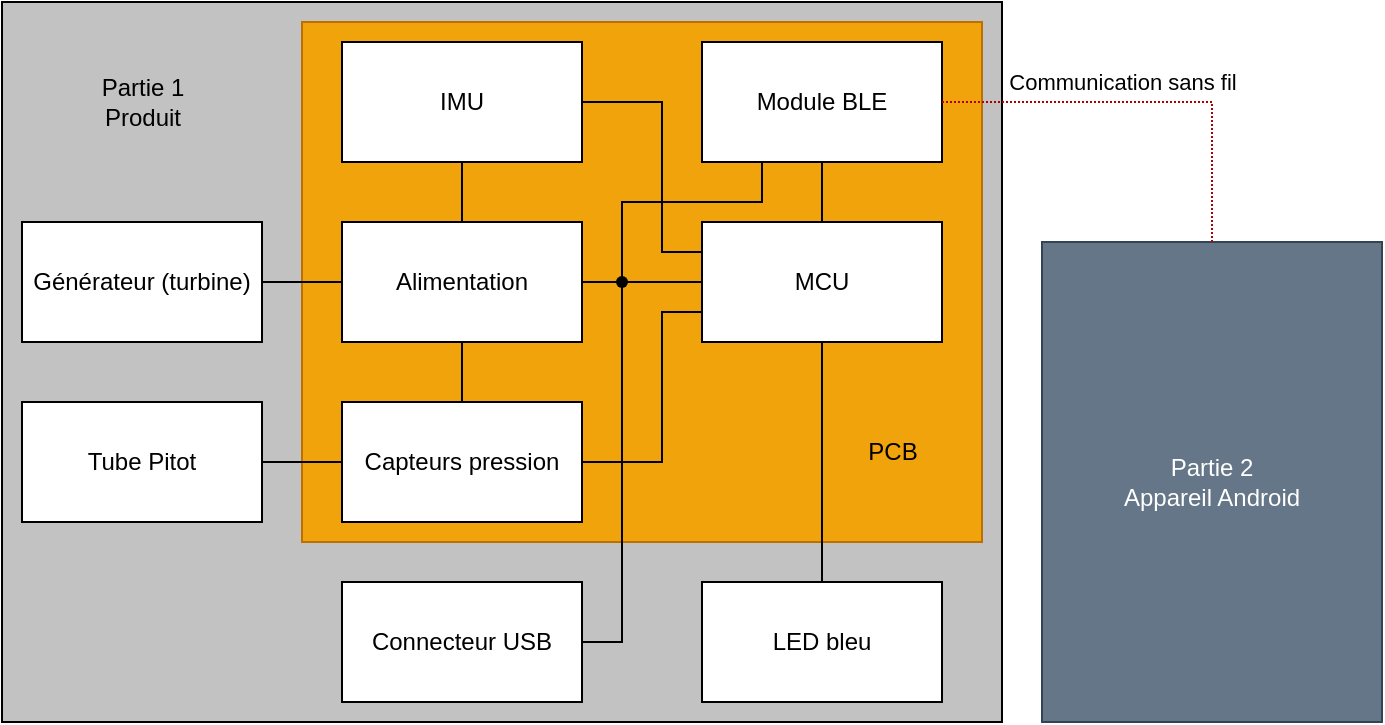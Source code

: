 <mxfile version="20.6.0"><diagram id="SIJ5Aryt0CdrIKUSF-ZM" name="Page-1"><mxGraphModel dx="981" dy="538" grid="1" gridSize="10" guides="1" tooltips="1" connect="1" arrows="1" fold="1" page="1" pageScale="1" pageWidth="1169" pageHeight="1654" math="0" shadow="0"><root><mxCell id="0"/><mxCell id="1" parent="0"/><mxCell id="ZXaSeXjnJ3P-zzGFi4Rx-47" value="" style="rounded=0;whiteSpace=wrap;html=1;fillColor=#C2C2C2;" parent="1" vertex="1"><mxGeometry x="20" y="260" width="500" height="360" as="geometry"/></mxCell><mxCell id="ZXaSeXjnJ3P-zzGFi4Rx-8" value="" style="rounded=0;whiteSpace=wrap;html=1;fillColor=#f0a30a;fontColor=#000000;strokeColor=#BD7000;fillStyle=auto;" parent="1" vertex="1"><mxGeometry x="170" y="270" width="340" height="260" as="geometry"/></mxCell><mxCell id="ZXaSeXjnJ3P-zzGFi4Rx-1" value="Module BLE" style="rounded=0;whiteSpace=wrap;html=1;" parent="1" vertex="1"><mxGeometry x="370" y="280" width="120" height="60" as="geometry"/></mxCell><mxCell id="ZXaSeXjnJ3P-zzGFi4Rx-15" style="edgeStyle=orthogonalEdgeStyle;rounded=0;orthogonalLoop=1;jettySize=auto;html=1;entryX=0;entryY=0.25;entryDx=0;entryDy=0;startArrow=none;startFill=0;endArrow=none;endFill=0;" parent="1" source="ZXaSeXjnJ3P-zzGFi4Rx-2" target="ZXaSeXjnJ3P-zzGFi4Rx-13" edge="1"><mxGeometry relative="1" as="geometry"><Array as="points"><mxPoint x="350" y="310"/><mxPoint x="350" y="385"/></Array></mxGeometry></mxCell><mxCell id="ZXaSeXjnJ3P-zzGFi4Rx-2" value="IMU" style="rounded=0;whiteSpace=wrap;html=1;" parent="1" vertex="1"><mxGeometry x="190" y="280" width="120" height="60" as="geometry"/></mxCell><mxCell id="ZXaSeXjnJ3P-zzGFi4Rx-22" value="" style="edgeStyle=orthogonalEdgeStyle;rounded=0;orthogonalLoop=1;jettySize=auto;html=1;endArrow=none;endFill=0;" parent="1" source="ZXaSeXjnJ3P-zzGFi4Rx-4" target="ZXaSeXjnJ3P-zzGFi4Rx-21" edge="1"><mxGeometry relative="1" as="geometry"/></mxCell><mxCell id="ZXaSeXjnJ3P-zzGFi4Rx-4" value="Tube Pitot" style="rounded=0;whiteSpace=wrap;html=1;" parent="1" vertex="1"><mxGeometry x="30" y="460" width="120" height="60" as="geometry"/></mxCell><mxCell id="BuXzhFkJGPk661kamWxM-2" style="edgeStyle=orthogonalEdgeStyle;rounded=0;orthogonalLoop=1;jettySize=auto;html=1;exitX=0.5;exitY=0;exitDx=0;exitDy=0;entryX=0.5;entryY=1;entryDx=0;entryDy=0;endArrow=none;endFill=0;" edge="1" parent="1" source="ZXaSeXjnJ3P-zzGFi4Rx-13" target="ZXaSeXjnJ3P-zzGFi4Rx-1"><mxGeometry relative="1" as="geometry"/></mxCell><mxCell id="ZXaSeXjnJ3P-zzGFi4Rx-13" value="MCU" style="rounded=0;whiteSpace=wrap;html=1;" parent="1" vertex="1"><mxGeometry x="370" y="370" width="120" height="60" as="geometry"/></mxCell><mxCell id="ZXaSeXjnJ3P-zzGFi4Rx-38" style="edgeStyle=orthogonalEdgeStyle;rounded=0;orthogonalLoop=1;jettySize=auto;html=1;entryX=0;entryY=0.75;entryDx=0;entryDy=0;strokeWidth=1;startArrow=none;startFill=0;endSize=6;endArrow=none;endFill=0;" parent="1" source="ZXaSeXjnJ3P-zzGFi4Rx-21" target="ZXaSeXjnJ3P-zzGFi4Rx-13" edge="1"><mxGeometry relative="1" as="geometry"><Array as="points"><mxPoint x="350" y="490"/><mxPoint x="350" y="415"/></Array></mxGeometry></mxCell><mxCell id="ZXaSeXjnJ3P-zzGFi4Rx-21" value="Capteurs pression" style="whiteSpace=wrap;html=1;rounded=0;" parent="1" vertex="1"><mxGeometry x="190" y="460" width="120" height="60" as="geometry"/></mxCell><mxCell id="ZXaSeXjnJ3P-zzGFi4Rx-24" value="Partie 2&lt;br&gt;Appareil Android" style="rounded=0;whiteSpace=wrap;html=1;fillColor=#647687;fontColor=#ffffff;strokeColor=#314354;" parent="1" vertex="1"><mxGeometry x="540" y="380" width="170" height="240" as="geometry"/></mxCell><mxCell id="ZXaSeXjnJ3P-zzGFi4Rx-35" style="edgeStyle=orthogonalEdgeStyle;rounded=0;orthogonalLoop=1;jettySize=auto;html=1;entryX=0.5;entryY=1;entryDx=0;entryDy=0;strokeWidth=1;startArrow=none;startFill=0;endSize=6;endArrow=none;endFill=0;" parent="1" source="ZXaSeXjnJ3P-zzGFi4Rx-32" target="ZXaSeXjnJ3P-zzGFi4Rx-2" edge="1"><mxGeometry relative="1" as="geometry"/></mxCell><mxCell id="ZXaSeXjnJ3P-zzGFi4Rx-36" style="edgeStyle=orthogonalEdgeStyle;rounded=0;orthogonalLoop=1;jettySize=auto;html=1;exitX=0.5;exitY=1;exitDx=0;exitDy=0;entryX=0.5;entryY=0;entryDx=0;entryDy=0;strokeWidth=1;startArrow=none;startFill=0;endSize=6;endArrow=none;endFill=0;" parent="1" source="ZXaSeXjnJ3P-zzGFi4Rx-32" target="ZXaSeXjnJ3P-zzGFi4Rx-21" edge="1"><mxGeometry relative="1" as="geometry"/></mxCell><mxCell id="ZXaSeXjnJ3P-zzGFi4Rx-37" style="edgeStyle=orthogonalEdgeStyle;rounded=0;orthogonalLoop=1;jettySize=auto;html=1;entryX=0;entryY=0.5;entryDx=0;entryDy=0;strokeWidth=1;startArrow=none;startFill=0;endSize=6;endArrow=none;endFill=0;" parent="1" source="ZXaSeXjnJ3P-zzGFi4Rx-32" target="ZXaSeXjnJ3P-zzGFi4Rx-13" edge="1"><mxGeometry relative="1" as="geometry"/></mxCell><mxCell id="ZXaSeXjnJ3P-zzGFi4Rx-40" style="edgeStyle=orthogonalEdgeStyle;rounded=0;orthogonalLoop=1;jettySize=auto;html=1;entryX=0.25;entryY=1;entryDx=0;entryDy=0;strokeWidth=1;startArrow=none;startFill=0;endSize=6;exitX=1;exitY=0.25;exitDx=0;exitDy=0;endArrow=none;endFill=0;" parent="1" source="ZXaSeXjnJ3P-zzGFi4Rx-32" target="ZXaSeXjnJ3P-zzGFi4Rx-1" edge="1"><mxGeometry relative="1" as="geometry"><Array as="points"><mxPoint x="310" y="400"/><mxPoint x="330" y="400"/><mxPoint x="330" y="360"/><mxPoint x="400" y="360"/></Array></mxGeometry></mxCell><mxCell id="BuXzhFkJGPk661kamWxM-8" style="edgeStyle=elbowEdgeStyle;rounded=0;orthogonalLoop=1;jettySize=auto;html=1;entryX=1;entryY=0.5;entryDx=0;entryDy=0;startArrow=none;startFill=0;endArrow=none;endFill=0;" edge="1" parent="1" source="BuXzhFkJGPk661kamWxM-12" target="BuXzhFkJGPk661kamWxM-4"><mxGeometry relative="1" as="geometry"><Array as="points"><mxPoint x="330" y="450"/><mxPoint x="340" y="460"/></Array></mxGeometry></mxCell><mxCell id="ZXaSeXjnJ3P-zzGFi4Rx-32" value="Alimentation" style="rounded=0;whiteSpace=wrap;html=1;" parent="1" vertex="1"><mxGeometry x="190" y="370" width="120" height="60" as="geometry"/></mxCell><mxCell id="ZXaSeXjnJ3P-zzGFi4Rx-33" style="edgeStyle=orthogonalEdgeStyle;rounded=0;orthogonalLoop=1;jettySize=auto;html=1;entryX=0;entryY=0.5;entryDx=0;entryDy=0;endArrow=none;endFill=0;" parent="1" source="ZXaSeXjnJ3P-zzGFi4Rx-34" target="ZXaSeXjnJ3P-zzGFi4Rx-32" edge="1"><mxGeometry relative="1" as="geometry"/></mxCell><mxCell id="ZXaSeXjnJ3P-zzGFi4Rx-34" value="Générateur (turbine)" style="rounded=0;whiteSpace=wrap;html=1;" parent="1" vertex="1"><mxGeometry x="30" y="370" width="120" height="60" as="geometry"/></mxCell><mxCell id="ZXaSeXjnJ3P-zzGFi4Rx-43" value="PCB" style="text;html=1;align=center;verticalAlign=middle;resizable=0;points=[];autosize=1;strokeColor=none;fillColor=none;" parent="1" vertex="1"><mxGeometry x="440" y="470" width="50" height="30" as="geometry"/></mxCell><mxCell id="ZXaSeXjnJ3P-zzGFi4Rx-27" style="edgeStyle=orthogonalEdgeStyle;rounded=0;orthogonalLoop=1;jettySize=auto;html=1;exitX=1;exitY=0.5;exitDx=0;exitDy=0;dashed=1;startArrow=none;startFill=0;fillColor=#e51400;strokeColor=#B20000;strokeWidth=1;endSize=6;dashPattern=1 1;entryX=0.5;entryY=0;entryDx=0;entryDy=0;endArrow=none;endFill=0;" parent="1" source="ZXaSeXjnJ3P-zzGFi4Rx-1" target="ZXaSeXjnJ3P-zzGFi4Rx-24" edge="1"><mxGeometry relative="1" as="geometry"><mxPoint x="625" y="280" as="targetPoint"/><Array as="points"><mxPoint x="625" y="310"/></Array></mxGeometry></mxCell><mxCell id="5gPEP8XqndLBVKY0DYdR-1" value="&lt;span style=&quot;background-color: rgb(255, 255, 255);&quot;&gt;Communication sans fil&lt;/span&gt;" style="edgeLabel;html=1;align=center;verticalAlign=middle;resizable=0;points=[];" parent="ZXaSeXjnJ3P-zzGFi4Rx-27" vertex="1" connectable="0"><mxGeometry x="-0.269" y="2" relative="1" as="geometry"><mxPoint x="15" y="-8" as="offset"/></mxGeometry></mxCell><mxCell id="ZXaSeXjnJ3P-zzGFi4Rx-48" value="&lt;div&gt;Partie 1&lt;/div&gt;&lt;div&gt;Produit&lt;/div&gt;" style="text;html=1;align=center;verticalAlign=middle;resizable=0;points=[];autosize=1;strokeColor=none;fillColor=none;" parent="1" vertex="1"><mxGeometry x="55" y="290" width="70" height="40" as="geometry"/></mxCell><mxCell id="ZXaSeXjnJ3P-zzGFi4Rx-53" style="edgeStyle=orthogonalEdgeStyle;rounded=0;orthogonalLoop=1;jettySize=auto;html=1;entryX=0.5;entryY=1;entryDx=0;entryDy=0;strokeWidth=1;startArrow=none;startFill=0;endSize=6;endArrow=none;endFill=0;" parent="1" source="ZXaSeXjnJ3P-zzGFi4Rx-50" target="ZXaSeXjnJ3P-zzGFi4Rx-13" edge="1"><mxGeometry relative="1" as="geometry"/></mxCell><mxCell id="ZXaSeXjnJ3P-zzGFi4Rx-50" value="LED bleu" style="rounded=0;whiteSpace=wrap;html=1;" parent="1" vertex="1"><mxGeometry x="370" y="550" width="120" height="60" as="geometry"/></mxCell><mxCell id="BuXzhFkJGPk661kamWxM-4" value="Connecteur USB" style="rounded=0;whiteSpace=wrap;html=1;" vertex="1" parent="1"><mxGeometry x="190" y="550" width="120" height="60" as="geometry"/></mxCell><mxCell id="BuXzhFkJGPk661kamWxM-12" value="" style="shape=waypoint;sketch=0;fillStyle=solid;size=6;pointerEvents=1;points=[];fillColor=none;resizable=0;rotatable=0;perimeter=centerPerimeter;snapToPoint=1;" vertex="1" parent="1"><mxGeometry x="310" y="380" width="40" height="40" as="geometry"/></mxCell><mxCell id="BuXzhFkJGPk661kamWxM-13" value="" style="edgeStyle=elbowEdgeStyle;rounded=0;orthogonalLoop=1;jettySize=auto;html=1;entryDx=0;entryDy=0;startArrow=none;startFill=0;endArrow=none;endFill=0;" edge="1" parent="1" source="ZXaSeXjnJ3P-zzGFi4Rx-32" target="BuXzhFkJGPk661kamWxM-12"><mxGeometry relative="1" as="geometry"><mxPoint x="310" y="400" as="sourcePoint"/><mxPoint x="310" y="580" as="targetPoint"/><Array as="points"/></mxGeometry></mxCell></root></mxGraphModel></diagram></mxfile>
